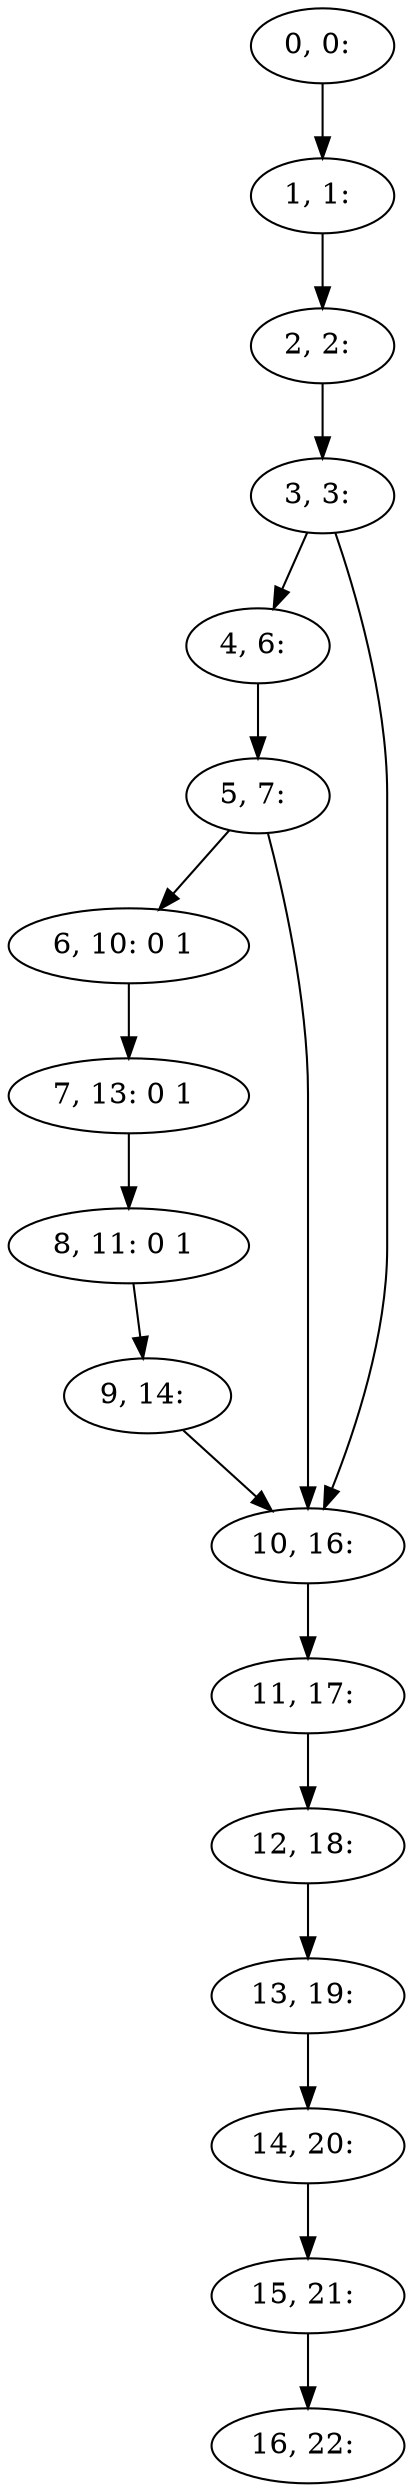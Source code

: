 digraph G {
0[label="0, 0: "];
1[label="1, 1: "];
2[label="2, 2: "];
3[label="3, 3: "];
4[label="4, 6: "];
5[label="5, 7: "];
6[label="6, 10: 0 1 "];
7[label="7, 13: 0 1 "];
8[label="8, 11: 0 1 "];
9[label="9, 14: "];
10[label="10, 16: "];
11[label="11, 17: "];
12[label="12, 18: "];
13[label="13, 19: "];
14[label="14, 20: "];
15[label="15, 21: "];
16[label="16, 22: "];
0->1 ;
1->2 ;
2->3 ;
3->4 ;
3->10 ;
4->5 ;
5->6 ;
5->10 ;
6->7 ;
7->8 ;
8->9 ;
9->10 ;
10->11 ;
11->12 ;
12->13 ;
13->14 ;
14->15 ;
15->16 ;
}
